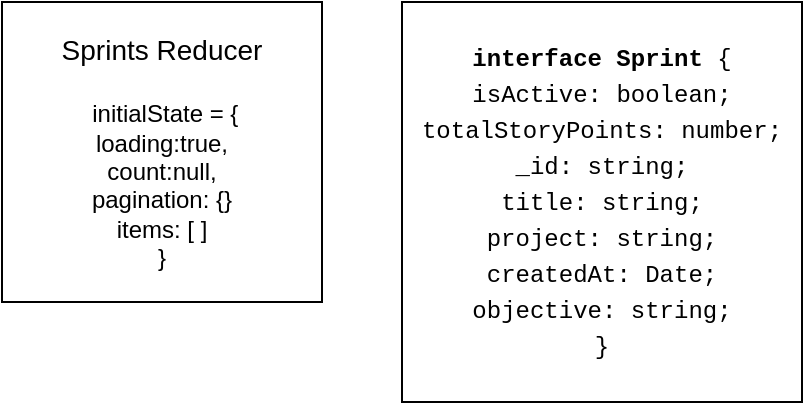 <mxfile version="13.0.2" type="device"><diagram id="PJSyaM_gGzr4iVA1fha6" name="Page-1"><mxGraphModel dx="810" dy="591" grid="1" gridSize="10" guides="1" tooltips="1" connect="1" arrows="1" fold="1" page="1" pageScale="1" pageWidth="850" pageHeight="1100" math="0" shadow="0"><root><mxCell id="0"/><mxCell id="1" parent="0"/><mxCell id="hw-3V496aWv8S5Clf7nu-12" value="" style="group" vertex="1" connectable="0" parent="1"><mxGeometry x="40" y="40" width="160" height="150" as="geometry"/></mxCell><mxCell id="hw-3V496aWv8S5Clf7nu-9" value="" style="rounded=0;whiteSpace=wrap;html=1;" vertex="1" parent="hw-3V496aWv8S5Clf7nu-12"><mxGeometry width="160" height="150" as="geometry"/></mxCell><mxCell id="hw-3V496aWv8S5Clf7nu-11" value="&lt;font style=&quot;font-size: 14px&quot;&gt;Sprints Reducer&lt;br&gt;&lt;br&gt;&lt;/font&gt;&amp;nbsp;initialState = {&lt;br&gt;loading:true,&lt;br&gt;count:null,&lt;br&gt;pagination: {}&lt;br&gt;items: [ ]&lt;br&gt;&lt;div&gt;&lt;span&gt;}&lt;/span&gt;&lt;/div&gt;" style="text;html=1;strokeColor=none;fillColor=none;align=center;verticalAlign=middle;whiteSpace=wrap;rounded=0;" vertex="1" parent="hw-3V496aWv8S5Clf7nu-12"><mxGeometry width="160" height="150" as="geometry"/></mxCell><mxCell id="hw-3V496aWv8S5Clf7nu-13" value="" style="whiteSpace=wrap;html=1;aspect=fixed;" vertex="1" parent="1"><mxGeometry x="240" y="40" width="200" height="200" as="geometry"/></mxCell><mxCell id="hw-3V496aWv8S5Clf7nu-14" value="&lt;div style=&quot;font-family: &amp;#34;menlo&amp;#34; , &amp;#34;monaco&amp;#34; , &amp;#34;courier new&amp;#34; , monospace ; line-height: 18px&quot;&gt;&lt;div&gt;&lt;span style=&quot;background-color: rgb(255 , 255 , 255)&quot;&gt;&lt;b&gt;interface Sprint&lt;/b&gt; {&lt;/span&gt;&lt;/div&gt;&lt;div&gt;&lt;span style=&quot;background-color: rgb(255 , 255 , 255)&quot;&gt;  &lt;span&gt;isActive&lt;/span&gt;: &lt;span&gt;boolean&lt;/span&gt;;&lt;/span&gt;&lt;/div&gt;&lt;div&gt;&lt;span style=&quot;background-color: rgb(255 , 255 , 255)&quot;&gt;  &lt;span&gt;totalStoryPoints&lt;/span&gt;: &lt;span&gt;number&lt;/span&gt;;&lt;/span&gt;&lt;/div&gt;&lt;div&gt;&lt;span style=&quot;background-color: rgb(255 , 255 , 255)&quot;&gt;  &lt;span&gt;_id&lt;/span&gt;: &lt;span&gt;string&lt;/span&gt;;&lt;/span&gt;&lt;/div&gt;&lt;div&gt;&lt;span style=&quot;background-color: rgb(255 , 255 , 255)&quot;&gt;  &lt;span&gt;title&lt;/span&gt;: &lt;span&gt;string&lt;/span&gt;;&lt;/span&gt;&lt;/div&gt;&lt;div&gt;&lt;span style=&quot;background-color: rgb(255 , 255 , 255)&quot;&gt;  &lt;span&gt;project&lt;/span&gt;: &lt;span&gt;string&lt;/span&gt;;&lt;/span&gt;&lt;/div&gt;&lt;div&gt;&lt;span style=&quot;background-color: rgb(255 , 255 , 255)&quot;&gt;  &lt;span&gt;createdAt&lt;/span&gt;: &lt;span&gt;Date&lt;/span&gt;;&lt;/span&gt;&lt;/div&gt;&lt;div&gt;&lt;span style=&quot;background-color: rgb(255 , 255 , 255)&quot;&gt;  &lt;span&gt;objective&lt;/span&gt;: &lt;span&gt;string&lt;/span&gt;;&lt;/span&gt;&lt;/div&gt;&lt;div&gt;&lt;span style=&quot;background-color: rgb(255 , 255 , 255)&quot;&gt;}&lt;/span&gt;&lt;/div&gt;&lt;/div&gt;" style="text;html=1;strokeColor=none;fillColor=none;align=center;verticalAlign=middle;whiteSpace=wrap;rounded=0;" vertex="1" parent="1"><mxGeometry x="240" y="40" width="200" height="200" as="geometry"/></mxCell></root></mxGraphModel></diagram></mxfile>